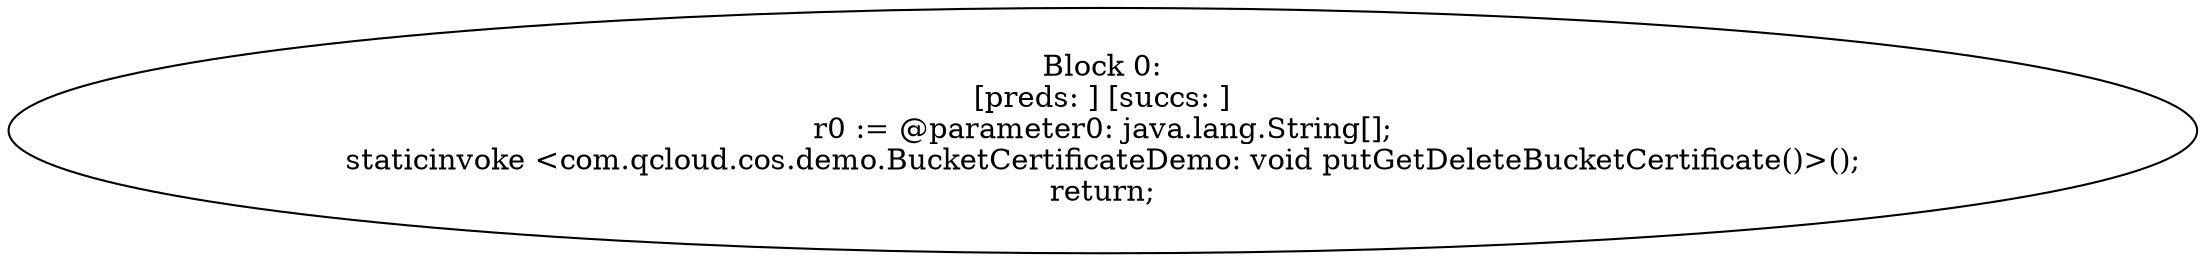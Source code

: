 digraph "unitGraph" {
    "Block 0:
[preds: ] [succs: ]
r0 := @parameter0: java.lang.String[];
staticinvoke <com.qcloud.cos.demo.BucketCertificateDemo: void putGetDeleteBucketCertificate()>();
return;
"
}
